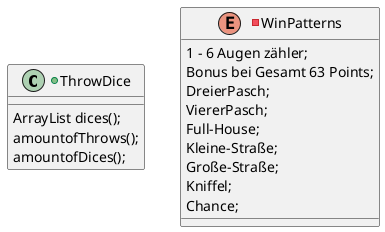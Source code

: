 @startuml
'https://plantuml.com/class-diagram

+class ThrowDice {
ArrayList dices();
amountofThrows();
amountofDices();

}

-enum WinPatterns {

1 - 6 Augen zähler;
Bonus bei Gesamt 63 Points;
DreierPasch;
ViererPasch;
Full-House;
Kleine-Straße;
Große-Straße;
Kniffel;
Chance;

}



@enduml